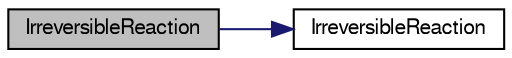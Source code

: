 digraph "IrreversibleReaction"
{
  bgcolor="transparent";
  edge [fontname="FreeSans",fontsize="10",labelfontname="FreeSans",labelfontsize="10"];
  node [fontname="FreeSans",fontsize="10",shape=record];
  rankdir="LR";
  Node8 [label="IrreversibleReaction",height=0.2,width=0.4,color="black", fillcolor="grey75", style="filled", fontcolor="black"];
  Node8 -> Node9 [color="midnightblue",fontsize="10",style="solid",fontname="FreeSans"];
  Node9 [label="IrreversibleReaction",height=0.2,width=0.4,color="black",URL="$a30322.html#aa4ffea197d42a6120d594d7d16c0ee4b",tooltip="Construct from components. "];
}
